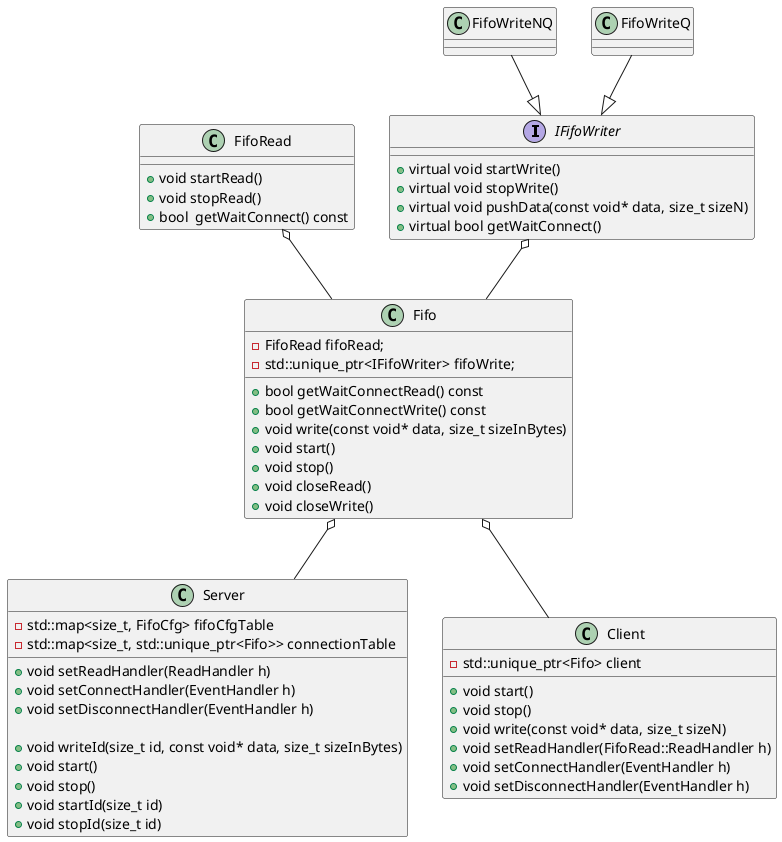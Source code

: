 @startuml

interface IFifoWriter {
	+virtual void startWrite()
	+virtual void stopWrite()
	+virtual void pushData(const void* data, size_t sizeN)
	+virtual bool getWaitConnect()

}



class FifoWriteNQ
class FifoWriteQ

FifoWriteNQ --|> IFifoWriter
FifoWriteQ --|> IFifoWriter

class FifoRead {
	+void startRead()
	+void stopRead()
	+bool  getWaitConnect() const
}

class Fifo {
	+bool getWaitConnectRead() const
	+bool getWaitConnectWrite() const
	+void write(const void* data, size_t sizeInBytes)
	+void start()
	+void stop()
	+void closeRead()
	+void closeWrite()

	-FifoRead fifoRead;
    -std::unique_ptr<IFifoWriter> fifoWrite;
}

FifoRead o--Fifo
IFifoWriter o--Fifo



class Server {


	+void setReadHandler(ReadHandler h)
	+void setConnectHandler(EventHandler h)
	+void setDisconnectHandler(EventHandler h)

	+void writeId(size_t id, const void* data, size_t sizeInBytes)
	+void start()
	+void stop()
    +void startId(size_t id)
    +void stopId(size_t id)

	-std::map<size_t, FifoCfg> fifoCfgTable
	-std::map<size_t, std::unique_ptr<Fifo>> connectionTable

}
Fifo o--Server

class Client {

	+void start()
	+void stop()
	+void write(const void* data, size_t sizeN)
	+void setReadHandler(FifoRead::ReadHandler h)
	+void setConnectHandler(EventHandler h)
	+void setDisconnectHandler(EventHandler h)
    -std::unique_ptr<Fifo> client
}

Fifo o--Client

@enduml